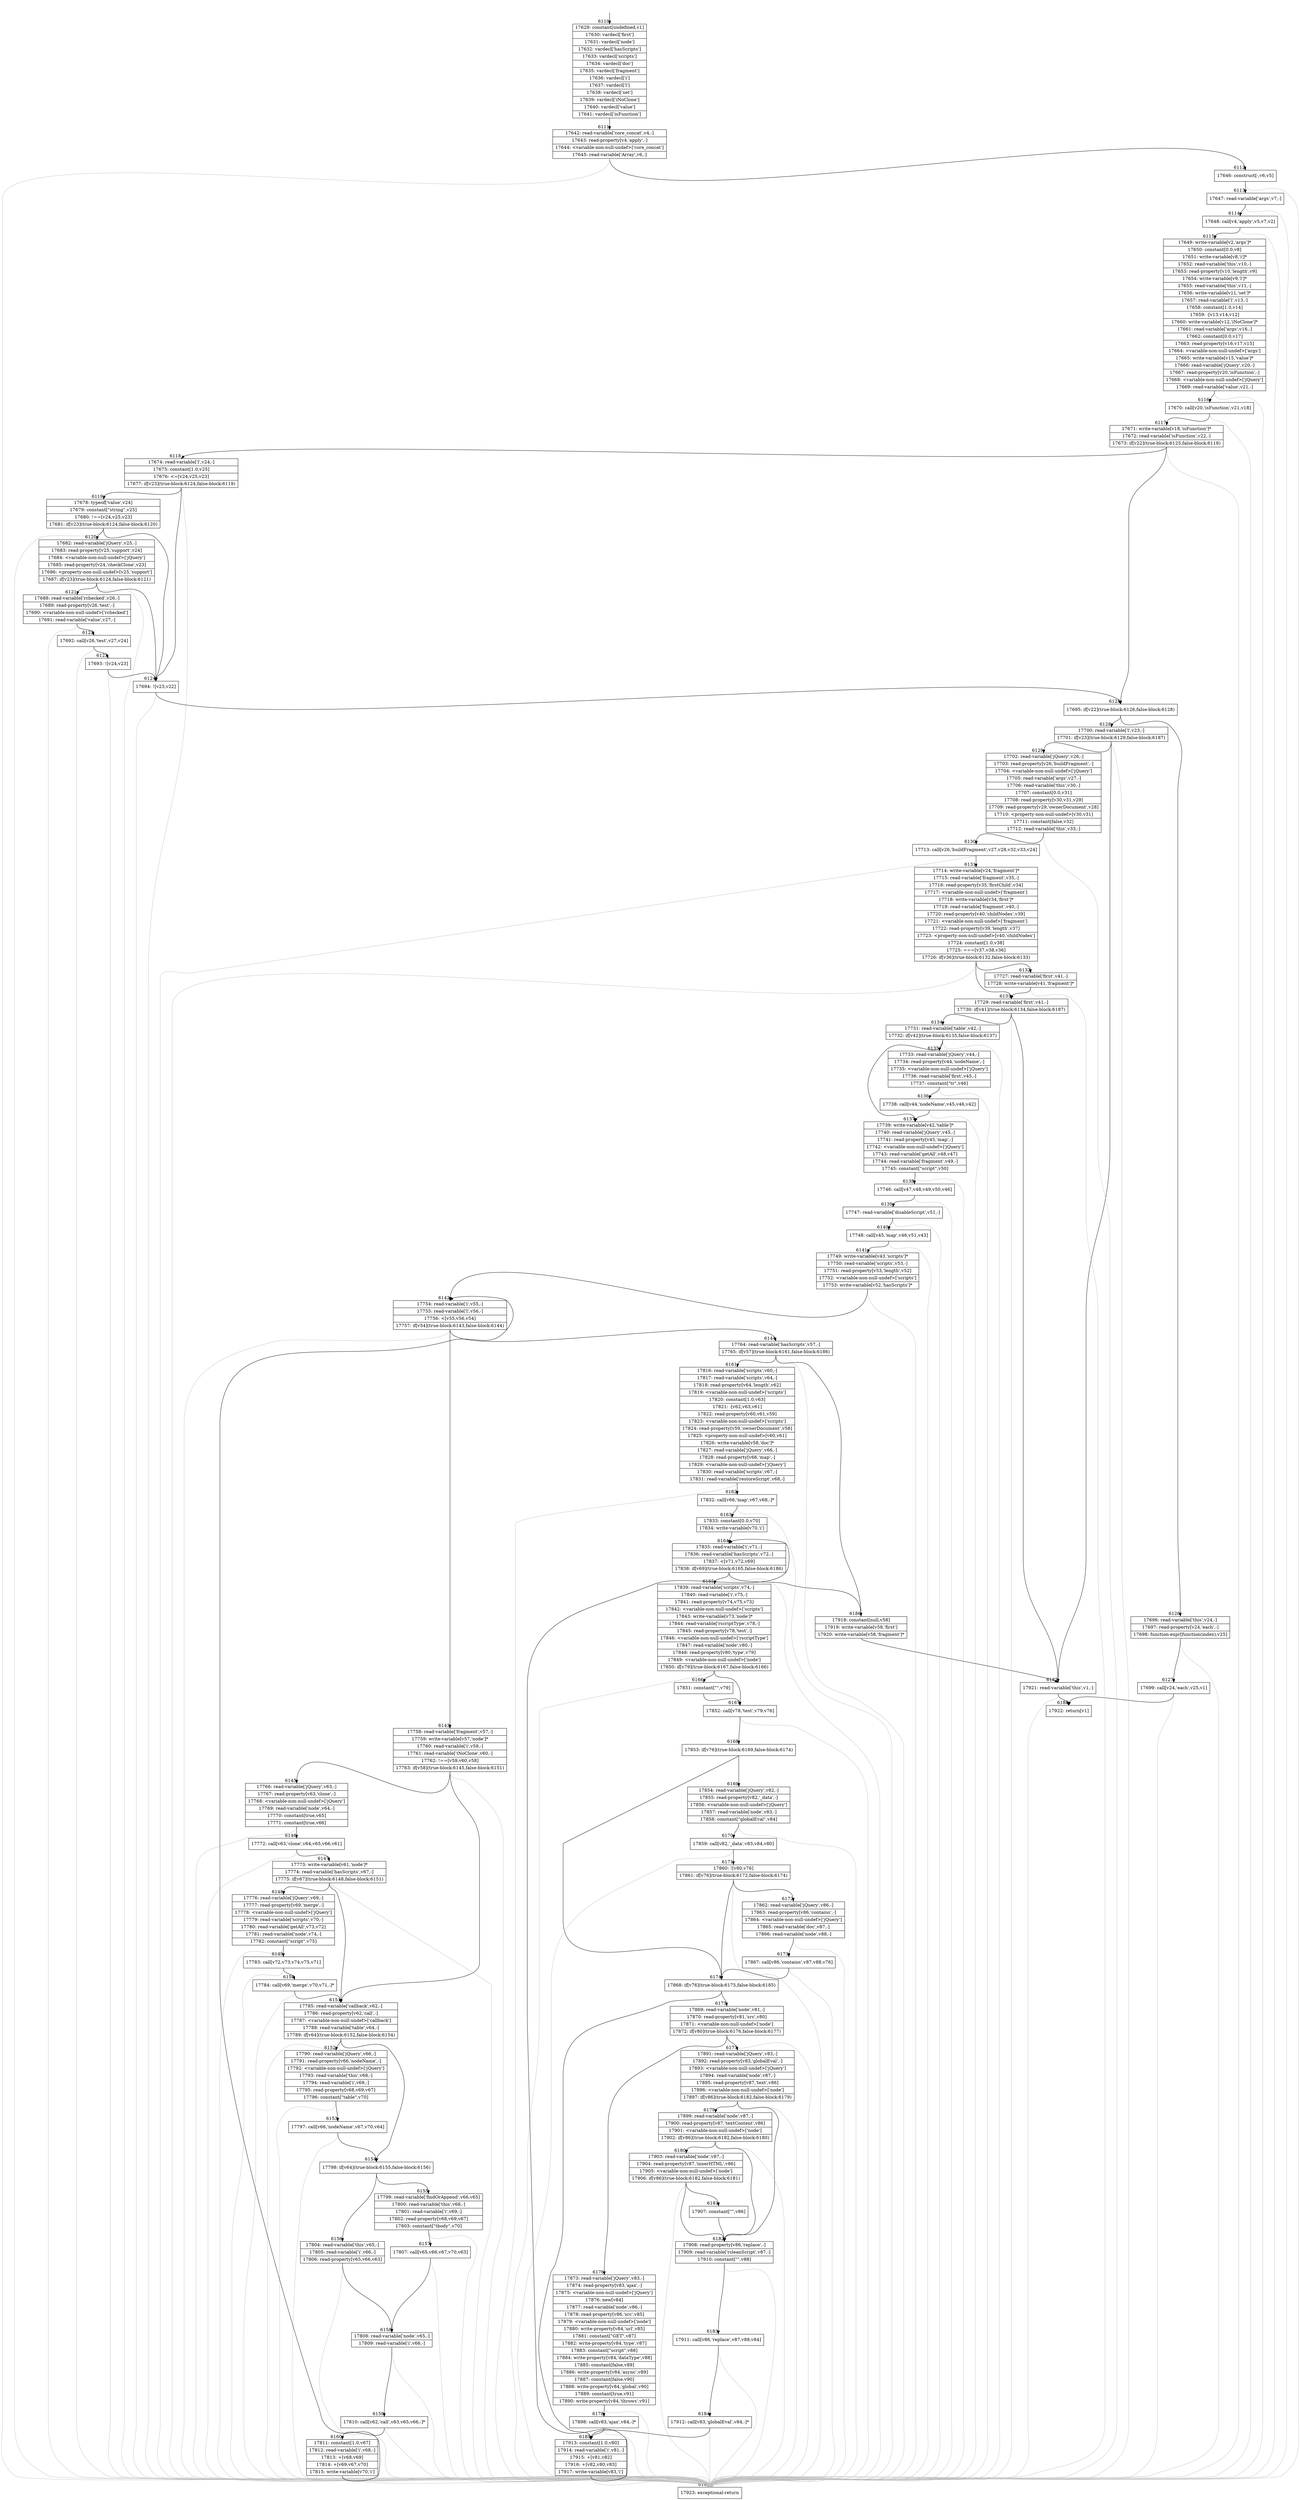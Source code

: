 digraph {
rankdir="TD"
BB_entry402[shape=none,label=""];
BB_entry402 -> BB6110 [tailport=s, headport=n, headlabel="    6110"]
BB6110 [shape=record label="{17629: constant[undefined,v1]|17630: vardecl['first']|17631: vardecl['node']|17632: vardecl['hasScripts']|17633: vardecl['scripts']|17634: vardecl['doc']|17635: vardecl['fragment']|17636: vardecl['i']|17637: vardecl['l']|17638: vardecl['set']|17639: vardecl['iNoClone']|17640: vardecl['value']|17641: vardecl['isFunction']}" ] 
BB6110 -> BB6111 [tailport=s, headport=n, headlabel="      6111"]
BB6111 [shape=record label="{17642: read-variable['core_concat',v4,-]|17643: read-property[v4,'apply',-]|17644: \<variable-non-null-undef\>['core_concat']|17645: read-variable['Array',v6,-]}" ] 
BB6111 -> BB6112 [tailport=s, headport=n, headlabel="      6112"]
BB6111 -> BB6189 [tailport=s, headport=n, color=gray, headlabel="      6189"]
BB6112 [shape=record label="{17646: construct[-,v6,v5]}" ] 
BB6112 -> BB6113 [tailport=s, headport=n, headlabel="      6113"]
BB6112 -> BB6189 [tailport=s, headport=n, color=gray]
BB6113 [shape=record label="{17647: read-variable['args',v7,-]}" ] 
BB6113 -> BB6114 [tailport=s, headport=n, headlabel="      6114"]
BB6113 -> BB6189 [tailport=s, headport=n, color=gray]
BB6114 [shape=record label="{17648: call[v4,'apply',v5,v7,v2]}" ] 
BB6114 -> BB6115 [tailport=s, headport=n, headlabel="      6115"]
BB6114 -> BB6189 [tailport=s, headport=n, color=gray]
BB6115 [shape=record label="{17649: write-variable[v2,'args']*|17650: constant[0.0,v8]|17651: write-variable[v8,'i']*|17652: read-variable['this',v10,-]|17653: read-property[v10,'length',v9]|17654: write-variable[v9,'l']*|17655: read-variable['this',v11,-]|17656: write-variable[v11,'set']*|17657: read-variable['l',v13,-]|17658: constant[1.0,v14]|17659: -[v13,v14,v12]|17660: write-variable[v12,'iNoClone']*|17661: read-variable['args',v16,-]|17662: constant[0.0,v17]|17663: read-property[v16,v17,v15]|17664: \<variable-non-null-undef\>['args']|17665: write-variable[v15,'value']*|17666: read-variable['jQuery',v20,-]|17667: read-property[v20,'isFunction',-]|17668: \<variable-non-null-undef\>['jQuery']|17669: read-variable['value',v21,-]}" ] 
BB6115 -> BB6116 [tailport=s, headport=n, headlabel="      6116"]
BB6115 -> BB6189 [tailport=s, headport=n, color=gray]
BB6116 [shape=record label="{17670: call[v20,'isFunction',v21,v18]}" ] 
BB6116 -> BB6117 [tailport=s, headport=n, headlabel="      6117"]
BB6116 -> BB6189 [tailport=s, headport=n, color=gray]
BB6117 [shape=record label="{17671: write-variable[v18,'isFunction']*|17672: read-variable['isFunction',v22,-]|17673: if[v22](true-block:6125,false-block:6118)}" ] 
BB6117 -> BB6125 [tailport=s, headport=n, headlabel="      6125"]
BB6117 -> BB6118 [tailport=s, headport=n, headlabel="      6118"]
BB6117 -> BB6189 [tailport=s, headport=n, color=gray]
BB6118 [shape=record label="{17674: read-variable['l',v24,-]|17675: constant[1.0,v25]|17676: \<=[v24,v25,v23]|17677: if[v23](true-block:6124,false-block:6119)}" ] 
BB6118 -> BB6124 [tailport=s, headport=n, headlabel="      6124"]
BB6118 -> BB6119 [tailport=s, headport=n, headlabel="      6119"]
BB6118 -> BB6189 [tailport=s, headport=n, color=gray]
BB6119 [shape=record label="{17678: typeof['value',v24]|17679: constant[\"string\",v25]|17680: !==[v24,v25,v23]|17681: if[v23](true-block:6124,false-block:6120)}" ] 
BB6119 -> BB6124 [tailport=s, headport=n]
BB6119 -> BB6120 [tailport=s, headport=n, headlabel="      6120"]
BB6119 -> BB6189 [tailport=s, headport=n, color=gray]
BB6120 [shape=record label="{17682: read-variable['jQuery',v25,-]|17683: read-property[v25,'support',v24]|17684: \<variable-non-null-undef\>['jQuery']|17685: read-property[v24,'checkClone',v23]|17686: \<property-non-null-undef\>[v25,'support']|17687: if[v23](true-block:6124,false-block:6121)}" ] 
BB6120 -> BB6124 [tailport=s, headport=n]
BB6120 -> BB6121 [tailport=s, headport=n, headlabel="      6121"]
BB6120 -> BB6189 [tailport=s, headport=n, color=gray]
BB6121 [shape=record label="{17688: read-variable['rchecked',v26,-]|17689: read-property[v26,'test',-]|17690: \<variable-non-null-undef\>['rchecked']|17691: read-variable['value',v27,-]}" ] 
BB6121 -> BB6122 [tailport=s, headport=n, headlabel="      6122"]
BB6121 -> BB6189 [tailport=s, headport=n, color=gray]
BB6122 [shape=record label="{17692: call[v26,'test',v27,v24]}" ] 
BB6122 -> BB6123 [tailport=s, headport=n, headlabel="      6123"]
BB6122 -> BB6189 [tailport=s, headport=n, color=gray]
BB6123 [shape=record label="{17693: ![v24,v23]}" ] 
BB6123 -> BB6124 [tailport=s, headport=n]
BB6123 -> BB6189 [tailport=s, headport=n, color=gray]
BB6124 [shape=record label="{17694: ![v23,v22]}" ] 
BB6124 -> BB6125 [tailport=s, headport=n]
BB6124 -> BB6189 [tailport=s, headport=n, color=gray]
BB6125 [shape=record label="{17695: if[v22](true-block:6126,false-block:6128)}" ] 
BB6125 -> BB6126 [tailport=s, headport=n, headlabel="      6126"]
BB6125 -> BB6128 [tailport=s, headport=n, headlabel="      6128"]
BB6126 [shape=record label="{17696: read-variable['this',v24,-]|17697: read-property[v24,'each',-]|17698: function-expr[function(index),v25]}" ] 
BB6126 -> BB6127 [tailport=s, headport=n, headlabel="      6127"]
BB6126 -> BB6189 [tailport=s, headport=n, color=gray]
BB6127 [shape=record label="{17699: call[v24,'each',v25,v1]}" ] 
BB6127 -> BB6188 [tailport=s, headport=n, headlabel="      6188"]
BB6127 -> BB6189 [tailport=s, headport=n, color=gray]
BB6128 [shape=record label="{17700: read-variable['l',v23,-]|17701: if[v23](true-block:6129,false-block:6187)}" ] 
BB6128 -> BB6129 [tailport=s, headport=n, headlabel="      6129"]
BB6128 -> BB6187 [tailport=s, headport=n, headlabel="      6187"]
BB6128 -> BB6189 [tailport=s, headport=n, color=gray]
BB6129 [shape=record label="{17702: read-variable['jQuery',v26,-]|17703: read-property[v26,'buildFragment',-]|17704: \<variable-non-null-undef\>['jQuery']|17705: read-variable['args',v27,-]|17706: read-variable['this',v30,-]|17707: constant[0.0,v31]|17708: read-property[v30,v31,v29]|17709: read-property[v29,'ownerDocument',v28]|17710: \<property-non-null-undef\>[v30,v31]|17711: constant[false,v32]|17712: read-variable['this',v33,-]}" ] 
BB6129 -> BB6130 [tailport=s, headport=n, headlabel="      6130"]
BB6129 -> BB6189 [tailport=s, headport=n, color=gray]
BB6130 [shape=record label="{17713: call[v26,'buildFragment',v27,v28,v32,v33,v24]}" ] 
BB6130 -> BB6131 [tailport=s, headport=n, headlabel="      6131"]
BB6130 -> BB6189 [tailport=s, headport=n, color=gray]
BB6131 [shape=record label="{17714: write-variable[v24,'fragment']*|17715: read-variable['fragment',v35,-]|17716: read-property[v35,'firstChild',v34]|17717: \<variable-non-null-undef\>['fragment']|17718: write-variable[v34,'first']*|17719: read-variable['fragment',v40,-]|17720: read-property[v40,'childNodes',v39]|17721: \<variable-non-null-undef\>['fragment']|17722: read-property[v39,'length',v37]|17723: \<property-non-null-undef\>[v40,'childNodes']|17724: constant[1.0,v38]|17725: ===[v37,v38,v36]|17726: if[v36](true-block:6132,false-block:6133)}" ] 
BB6131 -> BB6132 [tailport=s, headport=n, headlabel="      6132"]
BB6131 -> BB6133 [tailport=s, headport=n, headlabel="      6133"]
BB6131 -> BB6189 [tailport=s, headport=n, color=gray]
BB6132 [shape=record label="{17727: read-variable['first',v41,-]|17728: write-variable[v41,'fragment']*}" ] 
BB6132 -> BB6133 [tailport=s, headport=n]
BB6132 -> BB6189 [tailport=s, headport=n, color=gray]
BB6133 [shape=record label="{17729: read-variable['first',v41,-]|17730: if[v41](true-block:6134,false-block:6187)}" ] 
BB6133 -> BB6134 [tailport=s, headport=n, headlabel="      6134"]
BB6133 -> BB6187 [tailport=s, headport=n]
BB6133 -> BB6189 [tailport=s, headport=n, color=gray]
BB6134 [shape=record label="{17731: read-variable['table',v42,-]|17732: if[v42](true-block:6135,false-block:6137)}" ] 
BB6134 -> BB6137 [tailport=s, headport=n, headlabel="      6137"]
BB6134 -> BB6135 [tailport=s, headport=n, headlabel="      6135"]
BB6134 -> BB6189 [tailport=s, headport=n, color=gray]
BB6135 [shape=record label="{17733: read-variable['jQuery',v44,-]|17734: read-property[v44,'nodeName',-]|17735: \<variable-non-null-undef\>['jQuery']|17736: read-variable['first',v45,-]|17737: constant[\"tr\",v46]}" ] 
BB6135 -> BB6136 [tailport=s, headport=n, headlabel="      6136"]
BB6135 -> BB6189 [tailport=s, headport=n, color=gray]
BB6136 [shape=record label="{17738: call[v44,'nodeName',v45,v46,v42]}" ] 
BB6136 -> BB6137 [tailport=s, headport=n]
BB6136 -> BB6189 [tailport=s, headport=n, color=gray]
BB6137 [shape=record label="{17739: write-variable[v42,'table']*|17740: read-variable['jQuery',v45,-]|17741: read-property[v45,'map',-]|17742: \<variable-non-null-undef\>['jQuery']|17743: read-variable['getAll',v48,v47]|17744: read-variable['fragment',v49,-]|17745: constant[\"script\",v50]}" ] 
BB6137 -> BB6138 [tailport=s, headport=n, headlabel="      6138"]
BB6137 -> BB6189 [tailport=s, headport=n, color=gray]
BB6138 [shape=record label="{17746: call[v47,v48,v49,v50,v46]}" ] 
BB6138 -> BB6139 [tailport=s, headport=n, headlabel="      6139"]
BB6138 -> BB6189 [tailport=s, headport=n, color=gray]
BB6139 [shape=record label="{17747: read-variable['disableScript',v51,-]}" ] 
BB6139 -> BB6140 [tailport=s, headport=n, headlabel="      6140"]
BB6139 -> BB6189 [tailport=s, headport=n, color=gray]
BB6140 [shape=record label="{17748: call[v45,'map',v46,v51,v43]}" ] 
BB6140 -> BB6141 [tailport=s, headport=n, headlabel="      6141"]
BB6140 -> BB6189 [tailport=s, headport=n, color=gray]
BB6141 [shape=record label="{17749: write-variable[v43,'scripts']*|17750: read-variable['scripts',v53,-]|17751: read-property[v53,'length',v52]|17752: \<variable-non-null-undef\>['scripts']|17753: write-variable[v52,'hasScripts']*}" ] 
BB6141 -> BB6142 [tailport=s, headport=n, headlabel="      6142"]
BB6141 -> BB6189 [tailport=s, headport=n, color=gray]
BB6142 [shape=record label="{17754: read-variable['i',v55,-]|17755: read-variable['l',v56,-]|17756: \<[v55,v56,v54]|17757: if[v54](true-block:6143,false-block:6144)}" ] 
BB6142 -> BB6143 [tailport=s, headport=n, headlabel="      6143"]
BB6142 -> BB6144 [tailport=s, headport=n, headlabel="      6144"]
BB6142 -> BB6189 [tailport=s, headport=n, color=gray]
BB6143 [shape=record label="{17758: read-variable['fragment',v57,-]|17759: write-variable[v57,'node']*|17760: read-variable['i',v59,-]|17761: read-variable['iNoClone',v60,-]|17762: !==[v59,v60,v58]|17763: if[v58](true-block:6145,false-block:6151)}" ] 
BB6143 -> BB6145 [tailport=s, headport=n, headlabel="      6145"]
BB6143 -> BB6151 [tailport=s, headport=n, headlabel="      6151"]
BB6143 -> BB6189 [tailport=s, headport=n, color=gray]
BB6144 [shape=record label="{17764: read-variable['hasScripts',v57,-]|17765: if[v57](true-block:6161,false-block:6186)}" ] 
BB6144 -> BB6161 [tailport=s, headport=n, headlabel="      6161"]
BB6144 -> BB6186 [tailport=s, headport=n, headlabel="      6186"]
BB6144 -> BB6189 [tailport=s, headport=n, color=gray]
BB6145 [shape=record label="{17766: read-variable['jQuery',v63,-]|17767: read-property[v63,'clone',-]|17768: \<variable-non-null-undef\>['jQuery']|17769: read-variable['node',v64,-]|17770: constant[true,v65]|17771: constant[true,v66]}" ] 
BB6145 -> BB6146 [tailport=s, headport=n, headlabel="      6146"]
BB6145 -> BB6189 [tailport=s, headport=n, color=gray]
BB6146 [shape=record label="{17772: call[v63,'clone',v64,v65,v66,v61]}" ] 
BB6146 -> BB6147 [tailport=s, headport=n, headlabel="      6147"]
BB6146 -> BB6189 [tailport=s, headport=n, color=gray]
BB6147 [shape=record label="{17773: write-variable[v61,'node']*|17774: read-variable['hasScripts',v67,-]|17775: if[v67](true-block:6148,false-block:6151)}" ] 
BB6147 -> BB6148 [tailport=s, headport=n, headlabel="      6148"]
BB6147 -> BB6151 [tailport=s, headport=n]
BB6147 -> BB6189 [tailport=s, headport=n, color=gray]
BB6148 [shape=record label="{17776: read-variable['jQuery',v69,-]|17777: read-property[v69,'merge',-]|17778: \<variable-non-null-undef\>['jQuery']|17779: read-variable['scripts',v70,-]|17780: read-variable['getAll',v73,v72]|17781: read-variable['node',v74,-]|17782: constant[\"script\",v75]}" ] 
BB6148 -> BB6149 [tailport=s, headport=n, headlabel="      6149"]
BB6148 -> BB6189 [tailport=s, headport=n, color=gray]
BB6149 [shape=record label="{17783: call[v72,v73,v74,v75,v71]}" ] 
BB6149 -> BB6150 [tailport=s, headport=n, headlabel="      6150"]
BB6149 -> BB6189 [tailport=s, headport=n, color=gray]
BB6150 [shape=record label="{17784: call[v69,'merge',v70,v71,-]*}" ] 
BB6150 -> BB6151 [tailport=s, headport=n]
BB6150 -> BB6189 [tailport=s, headport=n, color=gray]
BB6151 [shape=record label="{17785: read-variable['callback',v62,-]|17786: read-property[v62,'call',-]|17787: \<variable-non-null-undef\>['callback']|17788: read-variable['table',v64,-]|17789: if[v64](true-block:6152,false-block:6154)}" ] 
BB6151 -> BB6154 [tailport=s, headport=n, headlabel="      6154"]
BB6151 -> BB6152 [tailport=s, headport=n, headlabel="      6152"]
BB6151 -> BB6189 [tailport=s, headport=n, color=gray]
BB6152 [shape=record label="{17790: read-variable['jQuery',v66,-]|17791: read-property[v66,'nodeName',-]|17792: \<variable-non-null-undef\>['jQuery']|17793: read-variable['this',v68,-]|17794: read-variable['i',v69,-]|17795: read-property[v68,v69,v67]|17796: constant[\"table\",v70]}" ] 
BB6152 -> BB6153 [tailport=s, headport=n, headlabel="      6153"]
BB6152 -> BB6189 [tailport=s, headport=n, color=gray]
BB6153 [shape=record label="{17797: call[v66,'nodeName',v67,v70,v64]}" ] 
BB6153 -> BB6154 [tailport=s, headport=n]
BB6153 -> BB6189 [tailport=s, headport=n, color=gray]
BB6154 [shape=record label="{17798: if[v64](true-block:6155,false-block:6156)}" ] 
BB6154 -> BB6155 [tailport=s, headport=n, headlabel="      6155"]
BB6154 -> BB6156 [tailport=s, headport=n, headlabel="      6156"]
BB6155 [shape=record label="{17799: read-variable['findOrAppend',v66,v65]|17800: read-variable['this',v68,-]|17801: read-variable['i',v69,-]|17802: read-property[v68,v69,v67]|17803: constant[\"tbody\",v70]}" ] 
BB6155 -> BB6157 [tailport=s, headport=n, headlabel="      6157"]
BB6155 -> BB6189 [tailport=s, headport=n, color=gray]
BB6156 [shape=record label="{17804: read-variable['this',v65,-]|17805: read-variable['i',v66,-]|17806: read-property[v65,v66,v63]}" ] 
BB6156 -> BB6158 [tailport=s, headport=n, headlabel="      6158"]
BB6156 -> BB6189 [tailport=s, headport=n, color=gray]
BB6157 [shape=record label="{17807: call[v65,v66,v67,v70,v63]}" ] 
BB6157 -> BB6158 [tailport=s, headport=n]
BB6157 -> BB6189 [tailport=s, headport=n, color=gray]
BB6158 [shape=record label="{17808: read-variable['node',v65,-]|17809: read-variable['i',v66,-]}" ] 
BB6158 -> BB6159 [tailport=s, headport=n, headlabel="      6159"]
BB6158 -> BB6189 [tailport=s, headport=n, color=gray]
BB6159 [shape=record label="{17810: call[v62,'call',v63,v65,v66,-]*}" ] 
BB6159 -> BB6160 [tailport=s, headport=n, headlabel="      6160"]
BB6159 -> BB6189 [tailport=s, headport=n, color=gray]
BB6160 [shape=record label="{17811: constant[1.0,v67]|17812: read-variable['i',v68,-]|17813: +[v68,v69]|17814: +[v69,v67,v70]|17815: write-variable[v70,'i']}" ] 
BB6160 -> BB6142 [tailport=s, headport=n]
BB6160 -> BB6189 [tailport=s, headport=n, color=gray]
BB6161 [shape=record label="{17816: read-variable['scripts',v60,-]|17817: read-variable['scripts',v64,-]|17818: read-property[v64,'length',v62]|17819: \<variable-non-null-undef\>['scripts']|17820: constant[1.0,v63]|17821: -[v62,v63,v61]|17822: read-property[v60,v61,v59]|17823: \<variable-non-null-undef\>['scripts']|17824: read-property[v59,'ownerDocument',v58]|17825: \<property-non-null-undef\>[v60,v61]|17826: write-variable[v58,'doc']*|17827: read-variable['jQuery',v66,-]|17828: read-property[v66,'map',-]|17829: \<variable-non-null-undef\>['jQuery']|17830: read-variable['scripts',v67,-]|17831: read-variable['restoreScript',v68,-]}" ] 
BB6161 -> BB6162 [tailport=s, headport=n, headlabel="      6162"]
BB6161 -> BB6189 [tailport=s, headport=n, color=gray]
BB6162 [shape=record label="{17832: call[v66,'map',v67,v68,-]*}" ] 
BB6162 -> BB6163 [tailport=s, headport=n, headlabel="      6163"]
BB6162 -> BB6189 [tailport=s, headport=n, color=gray]
BB6163 [shape=record label="{17833: constant[0.0,v70]|17834: write-variable[v70,'i']}" ] 
BB6163 -> BB6164 [tailport=s, headport=n, headlabel="      6164"]
BB6164 [shape=record label="{17835: read-variable['i',v71,-]|17836: read-variable['hasScripts',v72,-]|17837: \<[v71,v72,v69]|17838: if[v69](true-block:6165,false-block:6186)}" ] 
BB6164 -> BB6165 [tailport=s, headport=n, headlabel="      6165"]
BB6164 -> BB6186 [tailport=s, headport=n]
BB6164 -> BB6189 [tailport=s, headport=n, color=gray]
BB6165 [shape=record label="{17839: read-variable['scripts',v74,-]|17840: read-variable['i',v75,-]|17841: read-property[v74,v75,v73]|17842: \<variable-non-null-undef\>['scripts']|17843: write-variable[v73,'node']*|17844: read-variable['rscriptType',v78,-]|17845: read-property[v78,'test',-]|17846: \<variable-non-null-undef\>['rscriptType']|17847: read-variable['node',v80,-]|17848: read-property[v80,'type',v79]|17849: \<variable-non-null-undef\>['node']|17850: if[v79](true-block:6167,false-block:6166)}" ] 
BB6165 -> BB6167 [tailport=s, headport=n, headlabel="      6167"]
BB6165 -> BB6166 [tailport=s, headport=n, headlabel="      6166"]
BB6165 -> BB6189 [tailport=s, headport=n, color=gray]
BB6166 [shape=record label="{17851: constant[\"\",v79]}" ] 
BB6166 -> BB6167 [tailport=s, headport=n]
BB6167 [shape=record label="{17852: call[v78,'test',v79,v76]}" ] 
BB6167 -> BB6168 [tailport=s, headport=n, headlabel="      6168"]
BB6167 -> BB6189 [tailport=s, headport=n, color=gray]
BB6168 [shape=record label="{17853: if[v76](true-block:6169,false-block:6174)}" ] 
BB6168 -> BB6174 [tailport=s, headport=n, headlabel="      6174"]
BB6168 -> BB6169 [tailport=s, headport=n, headlabel="      6169"]
BB6169 [shape=record label="{17854: read-variable['jQuery',v82,-]|17855: read-property[v82,'_data',-]|17856: \<variable-non-null-undef\>['jQuery']|17857: read-variable['node',v83,-]|17858: constant[\"globalEval\",v84]}" ] 
BB6169 -> BB6170 [tailport=s, headport=n, headlabel="      6170"]
BB6169 -> BB6189 [tailport=s, headport=n, color=gray]
BB6170 [shape=record label="{17859: call[v82,'_data',v83,v84,v80]}" ] 
BB6170 -> BB6171 [tailport=s, headport=n, headlabel="      6171"]
BB6170 -> BB6189 [tailport=s, headport=n, color=gray]
BB6171 [shape=record label="{17860: ![v80,v76]|17861: if[v76](true-block:6172,false-block:6174)}" ] 
BB6171 -> BB6174 [tailport=s, headport=n]
BB6171 -> BB6172 [tailport=s, headport=n, headlabel="      6172"]
BB6171 -> BB6189 [tailport=s, headport=n, color=gray]
BB6172 [shape=record label="{17862: read-variable['jQuery',v86,-]|17863: read-property[v86,'contains',-]|17864: \<variable-non-null-undef\>['jQuery']|17865: read-variable['doc',v87,-]|17866: read-variable['node',v88,-]}" ] 
BB6172 -> BB6173 [tailport=s, headport=n, headlabel="      6173"]
BB6172 -> BB6189 [tailport=s, headport=n, color=gray]
BB6173 [shape=record label="{17867: call[v86,'contains',v87,v88,v76]}" ] 
BB6173 -> BB6174 [tailport=s, headport=n]
BB6173 -> BB6189 [tailport=s, headport=n, color=gray]
BB6174 [shape=record label="{17868: if[v76](true-block:6175,false-block:6185)}" ] 
BB6174 -> BB6175 [tailport=s, headport=n, headlabel="      6175"]
BB6174 -> BB6185 [tailport=s, headport=n, headlabel="      6185"]
BB6175 [shape=record label="{17869: read-variable['node',v81,-]|17870: read-property[v81,'src',v80]|17871: \<variable-non-null-undef\>['node']|17872: if[v80](true-block:6176,false-block:6177)}" ] 
BB6175 -> BB6176 [tailport=s, headport=n, headlabel="      6176"]
BB6175 -> BB6177 [tailport=s, headport=n, headlabel="      6177"]
BB6175 -> BB6189 [tailport=s, headport=n, color=gray]
BB6176 [shape=record label="{17873: read-variable['jQuery',v83,-]|17874: read-property[v83,'ajax',-]|17875: \<variable-non-null-undef\>['jQuery']|17876: new[v84]|17877: read-variable['node',v86,-]|17878: read-property[v86,'src',v85]|17879: \<variable-non-null-undef\>['node']|17880: write-property[v84,'url',v85]|17881: constant[\"GET\",v87]|17882: write-property[v84,'type',v87]|17883: constant[\"script\",v88]|17884: write-property[v84,'dataType',v88]|17885: constant[false,v89]|17886: write-property[v84,'async',v89]|17887: constant[false,v90]|17888: write-property[v84,'global',v90]|17889: constant[true,v91]|17890: write-property[v84,'throws',v91]}" ] 
BB6176 -> BB6178 [tailport=s, headport=n, headlabel="      6178"]
BB6176 -> BB6189 [tailport=s, headport=n, color=gray]
BB6177 [shape=record label="{17891: read-variable['jQuery',v83,-]|17892: read-property[v83,'globalEval',-]|17893: \<variable-non-null-undef\>['jQuery']|17894: read-variable['node',v87,-]|17895: read-property[v87,'text',v86]|17896: \<variable-non-null-undef\>['node']|17897: if[v86](true-block:6182,false-block:6179)}" ] 
BB6177 -> BB6182 [tailport=s, headport=n, headlabel="      6182"]
BB6177 -> BB6179 [tailport=s, headport=n, headlabel="      6179"]
BB6177 -> BB6189 [tailport=s, headport=n, color=gray]
BB6178 [shape=record label="{17898: call[v83,'ajax',v84,-]*}" ] 
BB6178 -> BB6185 [tailport=s, headport=n]
BB6178 -> BB6189 [tailport=s, headport=n, color=gray]
BB6179 [shape=record label="{17899: read-variable['node',v87,-]|17900: read-property[v87,'textContent',v86]|17901: \<variable-non-null-undef\>['node']|17902: if[v86](true-block:6182,false-block:6180)}" ] 
BB6179 -> BB6182 [tailport=s, headport=n]
BB6179 -> BB6180 [tailport=s, headport=n, headlabel="      6180"]
BB6179 -> BB6189 [tailport=s, headport=n, color=gray]
BB6180 [shape=record label="{17903: read-variable['node',v87,-]|17904: read-property[v87,'innerHTML',v86]|17905: \<variable-non-null-undef\>['node']|17906: if[v86](true-block:6182,false-block:6181)}" ] 
BB6180 -> BB6182 [tailport=s, headport=n]
BB6180 -> BB6181 [tailport=s, headport=n, headlabel="      6181"]
BB6180 -> BB6189 [tailport=s, headport=n, color=gray]
BB6181 [shape=record label="{17907: constant[\"\",v86]}" ] 
BB6181 -> BB6182 [tailport=s, headport=n]
BB6182 [shape=record label="{17908: read-property[v86,'replace',-]|17909: read-variable['rcleanScript',v87,-]|17910: constant[\"\",v88]}" ] 
BB6182 -> BB6183 [tailport=s, headport=n, headlabel="      6183"]
BB6182 -> BB6189 [tailport=s, headport=n, color=gray]
BB6183 [shape=record label="{17911: call[v86,'replace',v87,v88,v84]}" ] 
BB6183 -> BB6184 [tailport=s, headport=n, headlabel="      6184"]
BB6183 -> BB6189 [tailport=s, headport=n, color=gray]
BB6184 [shape=record label="{17912: call[v83,'globalEval',v84,-]*}" ] 
BB6184 -> BB6185 [tailport=s, headport=n]
BB6184 -> BB6189 [tailport=s, headport=n, color=gray]
BB6185 [shape=record label="{17913: constant[1.0,v80]|17914: read-variable['i',v81,-]|17915: +[v81,v82]|17916: +[v82,v80,v83]|17917: write-variable[v83,'i']}" ] 
BB6185 -> BB6164 [tailport=s, headport=n]
BB6185 -> BB6189 [tailport=s, headport=n, color=gray]
BB6186 [shape=record label="{17918: constant[null,v58]|17919: write-variable[v58,'first']|17920: write-variable[v58,'fragment']*}" ] 
BB6186 -> BB6187 [tailport=s, headport=n]
BB6187 [shape=record label="{17921: read-variable['this',v1,-]}" ] 
BB6187 -> BB6188 [tailport=s, headport=n]
BB6187 -> BB6189 [tailport=s, headport=n, color=gray]
BB6188 [shape=record label="{17922: return[v1]}" ] 
BB6189 [shape=record label="{17923: exceptional-return}" ] 
}
